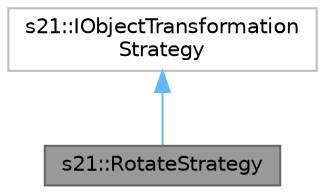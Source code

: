 digraph "s21::RotateStrategy"
{
 // LATEX_PDF_SIZE
  bgcolor="transparent";
  edge [fontname=Helvetica,fontsize=10,labelfontname=Helvetica,labelfontsize=10];
  node [fontname=Helvetica,fontsize=10,shape=box,height=0.2,width=0.4];
  Node1 [label="s21::RotateStrategy",height=0.2,width=0.4,color="gray40", fillcolor="grey60", style="filled", fontcolor="black",tooltip=" "];
  Node2 -> Node1 [dir="back",color="steelblue1",style="solid"];
  Node2 [label="s21::IObjectTransformation\lStrategy",height=0.2,width=0.4,color="grey75", fillcolor="white", style="filled",URL="$classs21_1_1IObjectTransformationStrategy.html",tooltip=" "];
}
